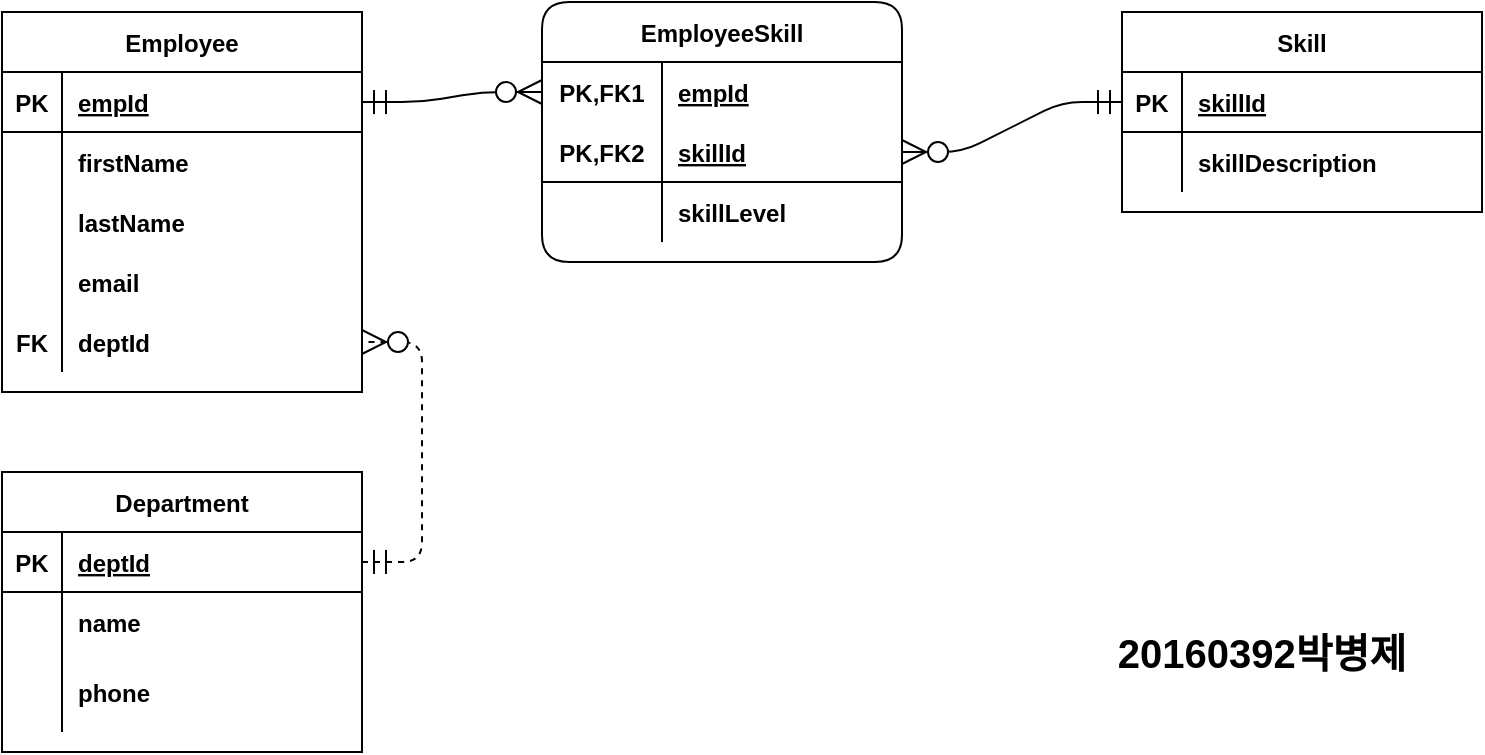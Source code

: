 <mxfile version="13.8.0" type="github">
  <diagram id="H377WSRnFNxb_r4C8gnv" name="Page-1">
    <mxGraphModel dx="1186" dy="750" grid="1" gridSize="10" guides="1" tooltips="1" connect="1" arrows="1" fold="1" page="1" pageScale="1" pageWidth="827" pageHeight="1169" math="0" shadow="0">
      <root>
        <mxCell id="0" />
        <mxCell id="1" parent="0" />
        <mxCell id="itGe4DmNpn68_hEBPGap-1" value="Employee" style="shape=table;startSize=30;container=1;collapsible=1;childLayout=tableLayout;fixedRows=1;rowLines=0;fontStyle=1;align=center;resizeLast=1;" parent="1" vertex="1">
          <mxGeometry x="70" y="100" width="180" height="190" as="geometry" />
        </mxCell>
        <mxCell id="itGe4DmNpn68_hEBPGap-2" value="" style="shape=partialRectangle;collapsible=0;dropTarget=0;pointerEvents=0;fillColor=none;top=0;left=0;bottom=1;right=0;points=[[0,0.5],[1,0.5]];portConstraint=eastwest;" parent="itGe4DmNpn68_hEBPGap-1" vertex="1">
          <mxGeometry y="30" width="180" height="30" as="geometry" />
        </mxCell>
        <mxCell id="itGe4DmNpn68_hEBPGap-3" value="PK" style="shape=partialRectangle;connectable=0;fillColor=none;top=0;left=0;bottom=0;right=0;fontStyle=1;overflow=hidden;" parent="itGe4DmNpn68_hEBPGap-2" vertex="1">
          <mxGeometry width="30" height="30" as="geometry" />
        </mxCell>
        <mxCell id="itGe4DmNpn68_hEBPGap-4" value="empId" style="shape=partialRectangle;connectable=0;fillColor=none;top=0;left=0;bottom=0;right=0;align=left;spacingLeft=6;fontStyle=5;overflow=hidden;" parent="itGe4DmNpn68_hEBPGap-2" vertex="1">
          <mxGeometry x="30" width="150" height="30" as="geometry" />
        </mxCell>
        <mxCell id="itGe4DmNpn68_hEBPGap-5" value="" style="shape=partialRectangle;collapsible=0;dropTarget=0;pointerEvents=0;fillColor=none;top=0;left=0;bottom=0;right=0;points=[[0,0.5],[1,0.5]];portConstraint=eastwest;" parent="itGe4DmNpn68_hEBPGap-1" vertex="1">
          <mxGeometry y="60" width="180" height="30" as="geometry" />
        </mxCell>
        <mxCell id="itGe4DmNpn68_hEBPGap-6" value="" style="shape=partialRectangle;connectable=0;fillColor=none;top=0;left=0;bottom=0;right=0;editable=1;overflow=hidden;" parent="itGe4DmNpn68_hEBPGap-5" vertex="1">
          <mxGeometry width="30" height="30" as="geometry" />
        </mxCell>
        <mxCell id="itGe4DmNpn68_hEBPGap-7" value="firstName" style="shape=partialRectangle;connectable=0;fillColor=none;top=0;left=0;bottom=0;right=0;align=left;spacingLeft=6;overflow=hidden;fontStyle=1" parent="itGe4DmNpn68_hEBPGap-5" vertex="1">
          <mxGeometry x="30" width="150" height="30" as="geometry" />
        </mxCell>
        <mxCell id="itGe4DmNpn68_hEBPGap-8" value="" style="shape=partialRectangle;collapsible=0;dropTarget=0;pointerEvents=0;fillColor=none;top=0;left=0;bottom=0;right=0;points=[[0,0.5],[1,0.5]];portConstraint=eastwest;" parent="itGe4DmNpn68_hEBPGap-1" vertex="1">
          <mxGeometry y="90" width="180" height="30" as="geometry" />
        </mxCell>
        <mxCell id="itGe4DmNpn68_hEBPGap-9" value="" style="shape=partialRectangle;connectable=0;fillColor=none;top=0;left=0;bottom=0;right=0;editable=1;overflow=hidden;" parent="itGe4DmNpn68_hEBPGap-8" vertex="1">
          <mxGeometry width="30" height="30" as="geometry" />
        </mxCell>
        <mxCell id="itGe4DmNpn68_hEBPGap-10" value="lastName" style="shape=partialRectangle;connectable=0;fillColor=none;top=0;left=0;bottom=0;right=0;align=left;spacingLeft=6;overflow=hidden;fontStyle=1" parent="itGe4DmNpn68_hEBPGap-8" vertex="1">
          <mxGeometry x="30" width="150" height="30" as="geometry" />
        </mxCell>
        <mxCell id="itGe4DmNpn68_hEBPGap-11" value="" style="shape=partialRectangle;collapsible=0;dropTarget=0;pointerEvents=0;fillColor=none;top=0;left=0;bottom=0;right=0;points=[[0,0.5],[1,0.5]];portConstraint=eastwest;" parent="itGe4DmNpn68_hEBPGap-1" vertex="1">
          <mxGeometry y="120" width="180" height="30" as="geometry" />
        </mxCell>
        <mxCell id="itGe4DmNpn68_hEBPGap-12" value="" style="shape=partialRectangle;connectable=0;fillColor=none;top=0;left=0;bottom=0;right=0;editable=1;overflow=hidden;" parent="itGe4DmNpn68_hEBPGap-11" vertex="1">
          <mxGeometry width="30" height="30" as="geometry" />
        </mxCell>
        <mxCell id="itGe4DmNpn68_hEBPGap-13" value="email" style="shape=partialRectangle;connectable=0;fillColor=none;top=0;left=0;bottom=0;right=0;align=left;spacingLeft=6;overflow=hidden;fontStyle=1" parent="itGe4DmNpn68_hEBPGap-11" vertex="1">
          <mxGeometry x="30" width="150" height="30" as="geometry" />
        </mxCell>
        <mxCell id="itGe4DmNpn68_hEBPGap-53" value="" style="shape=partialRectangle;collapsible=0;dropTarget=0;pointerEvents=0;fillColor=none;top=0;left=0;bottom=0;right=0;points=[[0,0.5],[1,0.5]];portConstraint=eastwest;" parent="itGe4DmNpn68_hEBPGap-1" vertex="1">
          <mxGeometry y="150" width="180" height="30" as="geometry" />
        </mxCell>
        <mxCell id="itGe4DmNpn68_hEBPGap-54" value="FK" style="shape=partialRectangle;connectable=0;fillColor=none;top=0;left=0;bottom=0;right=0;editable=1;overflow=hidden;fontStyle=1" parent="itGe4DmNpn68_hEBPGap-53" vertex="1">
          <mxGeometry width="30" height="30" as="geometry" />
        </mxCell>
        <mxCell id="itGe4DmNpn68_hEBPGap-55" value="deptId" style="shape=partialRectangle;connectable=0;fillColor=none;top=0;left=0;bottom=0;right=0;align=left;spacingLeft=6;overflow=hidden;fontStyle=1" parent="itGe4DmNpn68_hEBPGap-53" vertex="1">
          <mxGeometry x="30" width="150" height="30" as="geometry" />
        </mxCell>
        <mxCell id="itGe4DmNpn68_hEBPGap-14" value="Department" style="shape=table;startSize=30;container=1;collapsible=1;childLayout=tableLayout;fixedRows=1;rowLines=0;fontStyle=1;align=center;resizeLast=1;" parent="1" vertex="1">
          <mxGeometry x="70" y="330" width="180" height="140" as="geometry" />
        </mxCell>
        <mxCell id="itGe4DmNpn68_hEBPGap-15" value="" style="shape=partialRectangle;collapsible=0;dropTarget=0;pointerEvents=0;fillColor=none;top=0;left=0;bottom=1;right=0;points=[[0,0.5],[1,0.5]];portConstraint=eastwest;" parent="itGe4DmNpn68_hEBPGap-14" vertex="1">
          <mxGeometry y="30" width="180" height="30" as="geometry" />
        </mxCell>
        <mxCell id="itGe4DmNpn68_hEBPGap-16" value="PK" style="shape=partialRectangle;connectable=0;fillColor=none;top=0;left=0;bottom=0;right=0;fontStyle=1;overflow=hidden;" parent="itGe4DmNpn68_hEBPGap-15" vertex="1">
          <mxGeometry width="30" height="30" as="geometry" />
        </mxCell>
        <mxCell id="itGe4DmNpn68_hEBPGap-17" value="deptId" style="shape=partialRectangle;connectable=0;fillColor=none;top=0;left=0;bottom=0;right=0;align=left;spacingLeft=6;fontStyle=5;overflow=hidden;" parent="itGe4DmNpn68_hEBPGap-15" vertex="1">
          <mxGeometry x="30" width="150" height="30" as="geometry" />
        </mxCell>
        <mxCell id="itGe4DmNpn68_hEBPGap-18" value="" style="shape=partialRectangle;collapsible=0;dropTarget=0;pointerEvents=0;fillColor=none;top=0;left=0;bottom=0;right=0;points=[[0,0.5],[1,0.5]];portConstraint=eastwest;" parent="itGe4DmNpn68_hEBPGap-14" vertex="1">
          <mxGeometry y="60" width="180" height="30" as="geometry" />
        </mxCell>
        <mxCell id="itGe4DmNpn68_hEBPGap-19" value="" style="shape=partialRectangle;connectable=0;fillColor=none;top=0;left=0;bottom=0;right=0;editable=1;overflow=hidden;" parent="itGe4DmNpn68_hEBPGap-18" vertex="1">
          <mxGeometry width="30" height="30" as="geometry" />
        </mxCell>
        <mxCell id="itGe4DmNpn68_hEBPGap-20" value="name" style="shape=partialRectangle;connectable=0;fillColor=none;top=0;left=0;bottom=0;right=0;align=left;spacingLeft=6;overflow=hidden;fontStyle=1" parent="itGe4DmNpn68_hEBPGap-18" vertex="1">
          <mxGeometry x="30" width="150" height="30" as="geometry" />
        </mxCell>
        <mxCell id="itGe4DmNpn68_hEBPGap-21" value="" style="shape=partialRectangle;collapsible=0;dropTarget=0;pointerEvents=0;fillColor=none;top=0;left=0;bottom=0;right=0;points=[[0,0.5],[1,0.5]];portConstraint=eastwest;" parent="itGe4DmNpn68_hEBPGap-14" vertex="1">
          <mxGeometry y="90" width="180" height="40" as="geometry" />
        </mxCell>
        <mxCell id="itGe4DmNpn68_hEBPGap-22" value="" style="shape=partialRectangle;connectable=0;fillColor=none;top=0;left=0;bottom=0;right=0;editable=1;overflow=hidden;" parent="itGe4DmNpn68_hEBPGap-21" vertex="1">
          <mxGeometry width="30" height="40" as="geometry" />
        </mxCell>
        <mxCell id="itGe4DmNpn68_hEBPGap-23" value="phone" style="shape=partialRectangle;connectable=0;fillColor=none;top=0;left=0;bottom=0;right=0;align=left;spacingLeft=6;overflow=hidden;fontStyle=1" parent="itGe4DmNpn68_hEBPGap-21" vertex="1">
          <mxGeometry x="30" width="150" height="40" as="geometry" />
        </mxCell>
        <mxCell id="itGe4DmNpn68_hEBPGap-27" value="EmployeeSkill" style="shape=table;startSize=30;container=1;collapsible=1;childLayout=tableLayout;fixedRows=1;rowLines=0;fontStyle=1;align=center;resizeLast=1;rounded=1;" parent="1" vertex="1">
          <mxGeometry x="340" y="95" width="180" height="130" as="geometry" />
        </mxCell>
        <mxCell id="itGe4DmNpn68_hEBPGap-28" value="" style="shape=partialRectangle;collapsible=0;dropTarget=0;pointerEvents=0;fillColor=none;top=0;left=0;bottom=0;right=0;points=[[0,0.5],[1,0.5]];portConstraint=eastwest;" parent="itGe4DmNpn68_hEBPGap-27" vertex="1">
          <mxGeometry y="30" width="180" height="30" as="geometry" />
        </mxCell>
        <mxCell id="itGe4DmNpn68_hEBPGap-29" value="PK,FK1" style="shape=partialRectangle;connectable=0;fillColor=none;top=0;left=0;bottom=0;right=0;fontStyle=1;overflow=hidden;" parent="itGe4DmNpn68_hEBPGap-28" vertex="1">
          <mxGeometry width="60" height="30" as="geometry" />
        </mxCell>
        <mxCell id="itGe4DmNpn68_hEBPGap-30" value="empId" style="shape=partialRectangle;connectable=0;fillColor=none;top=0;left=0;bottom=0;right=0;align=left;spacingLeft=6;fontStyle=5;overflow=hidden;" parent="itGe4DmNpn68_hEBPGap-28" vertex="1">
          <mxGeometry x="60" width="120" height="30" as="geometry" />
        </mxCell>
        <mxCell id="itGe4DmNpn68_hEBPGap-31" value="" style="shape=partialRectangle;collapsible=0;dropTarget=0;pointerEvents=0;fillColor=none;top=0;left=0;bottom=1;right=0;points=[[0,0.5],[1,0.5]];portConstraint=eastwest;" parent="itGe4DmNpn68_hEBPGap-27" vertex="1">
          <mxGeometry y="60" width="180" height="30" as="geometry" />
        </mxCell>
        <mxCell id="itGe4DmNpn68_hEBPGap-32" value="PK,FK2" style="shape=partialRectangle;connectable=0;fillColor=none;top=0;left=0;bottom=0;right=0;fontStyle=1;overflow=hidden;" parent="itGe4DmNpn68_hEBPGap-31" vertex="1">
          <mxGeometry width="60" height="30" as="geometry" />
        </mxCell>
        <mxCell id="itGe4DmNpn68_hEBPGap-33" value="skillId" style="shape=partialRectangle;connectable=0;fillColor=none;top=0;left=0;bottom=0;right=0;align=left;spacingLeft=6;fontStyle=5;overflow=hidden;" parent="itGe4DmNpn68_hEBPGap-31" vertex="1">
          <mxGeometry x="60" width="120" height="30" as="geometry" />
        </mxCell>
        <mxCell id="itGe4DmNpn68_hEBPGap-34" value="" style="shape=partialRectangle;collapsible=0;dropTarget=0;pointerEvents=0;fillColor=none;top=0;left=0;bottom=0;right=0;points=[[0,0.5],[1,0.5]];portConstraint=eastwest;" parent="itGe4DmNpn68_hEBPGap-27" vertex="1">
          <mxGeometry y="90" width="180" height="30" as="geometry" />
        </mxCell>
        <mxCell id="itGe4DmNpn68_hEBPGap-35" value="" style="shape=partialRectangle;connectable=0;fillColor=none;top=0;left=0;bottom=0;right=0;editable=1;overflow=hidden;" parent="itGe4DmNpn68_hEBPGap-34" vertex="1">
          <mxGeometry width="60" height="30" as="geometry" />
        </mxCell>
        <mxCell id="itGe4DmNpn68_hEBPGap-36" value="skillLevel" style="shape=partialRectangle;connectable=0;fillColor=none;top=0;left=0;bottom=0;right=0;align=left;spacingLeft=6;overflow=hidden;fontStyle=1" parent="itGe4DmNpn68_hEBPGap-34" vertex="1">
          <mxGeometry x="60" width="120" height="30" as="geometry" />
        </mxCell>
        <mxCell id="itGe4DmNpn68_hEBPGap-40" value="Skill" style="shape=table;startSize=30;container=1;collapsible=1;childLayout=tableLayout;fixedRows=1;rowLines=0;fontStyle=1;align=center;resizeLast=1;" parent="1" vertex="1">
          <mxGeometry x="630" y="100" width="180" height="100" as="geometry" />
        </mxCell>
        <mxCell id="itGe4DmNpn68_hEBPGap-41" value="" style="shape=partialRectangle;collapsible=0;dropTarget=0;pointerEvents=0;fillColor=none;top=0;left=0;bottom=1;right=0;points=[[0,0.5],[1,0.5]];portConstraint=eastwest;" parent="itGe4DmNpn68_hEBPGap-40" vertex="1">
          <mxGeometry y="30" width="180" height="30" as="geometry" />
        </mxCell>
        <mxCell id="itGe4DmNpn68_hEBPGap-42" value="PK" style="shape=partialRectangle;connectable=0;fillColor=none;top=0;left=0;bottom=0;right=0;fontStyle=1;overflow=hidden;" parent="itGe4DmNpn68_hEBPGap-41" vertex="1">
          <mxGeometry width="30" height="30" as="geometry" />
        </mxCell>
        <mxCell id="itGe4DmNpn68_hEBPGap-43" value="skillId" style="shape=partialRectangle;connectable=0;fillColor=none;top=0;left=0;bottom=0;right=0;align=left;spacingLeft=6;fontStyle=5;overflow=hidden;" parent="itGe4DmNpn68_hEBPGap-41" vertex="1">
          <mxGeometry x="30" width="150" height="30" as="geometry" />
        </mxCell>
        <mxCell id="itGe4DmNpn68_hEBPGap-44" value="" style="shape=partialRectangle;collapsible=0;dropTarget=0;pointerEvents=0;fillColor=none;top=0;left=0;bottom=0;right=0;points=[[0,0.5],[1,0.5]];portConstraint=eastwest;" parent="itGe4DmNpn68_hEBPGap-40" vertex="1">
          <mxGeometry y="60" width="180" height="30" as="geometry" />
        </mxCell>
        <mxCell id="itGe4DmNpn68_hEBPGap-45" value="" style="shape=partialRectangle;connectable=0;fillColor=none;top=0;left=0;bottom=0;right=0;editable=1;overflow=hidden;" parent="itGe4DmNpn68_hEBPGap-44" vertex="1">
          <mxGeometry width="30" height="30" as="geometry" />
        </mxCell>
        <mxCell id="itGe4DmNpn68_hEBPGap-46" value="skillDescription" style="shape=partialRectangle;connectable=0;fillColor=none;top=0;left=0;bottom=0;right=0;align=left;spacingLeft=6;overflow=hidden;fontStyle=1" parent="itGe4DmNpn68_hEBPGap-44" vertex="1">
          <mxGeometry x="30" width="150" height="30" as="geometry" />
        </mxCell>
        <mxCell id="itGe4DmNpn68_hEBPGap-59" value="" style="edgeStyle=entityRelationEdgeStyle;fontSize=12;html=1;endArrow=ERzeroToMany;startArrow=ERmandOne;endSize=10;startSize=10;dashed=1;" parent="1" source="itGe4DmNpn68_hEBPGap-15" target="itGe4DmNpn68_hEBPGap-53" edge="1">
          <mxGeometry width="100" height="100" relative="1" as="geometry">
            <mxPoint x="310" y="390" as="sourcePoint" />
            <mxPoint x="410" y="290" as="targetPoint" />
          </mxGeometry>
        </mxCell>
        <mxCell id="itGe4DmNpn68_hEBPGap-60" value="" style="edgeStyle=entityRelationEdgeStyle;fontSize=12;html=1;endArrow=ERzeroToMany;startArrow=ERmandOne;endSize=10;startSize=10;exitX=0;exitY=0.5;exitDx=0;exitDy=0;entryX=1;entryY=0.5;entryDx=0;entryDy=0;" parent="1" source="itGe4DmNpn68_hEBPGap-41" target="itGe4DmNpn68_hEBPGap-31" edge="1">
          <mxGeometry width="100" height="100" relative="1" as="geometry">
            <mxPoint x="510" y="440" as="sourcePoint" />
            <mxPoint x="510" y="330" as="targetPoint" />
          </mxGeometry>
        </mxCell>
        <mxCell id="itGe4DmNpn68_hEBPGap-61" value="" style="edgeStyle=entityRelationEdgeStyle;fontSize=12;html=1;endArrow=ERzeroToMany;startArrow=ERmandOne;endSize=10;startSize=10;exitX=1;exitY=0.5;exitDx=0;exitDy=0;entryX=0;entryY=0.5;entryDx=0;entryDy=0;" parent="1" source="itGe4DmNpn68_hEBPGap-2" target="itGe4DmNpn68_hEBPGap-28" edge="1">
          <mxGeometry width="100" height="100" relative="1" as="geometry">
            <mxPoint x="410" y="440" as="sourcePoint" />
            <mxPoint x="410" y="330" as="targetPoint" />
          </mxGeometry>
        </mxCell>
        <mxCell id="UdyrH_LcMTLyFbK4GANh-1" value="&lt;b&gt;&lt;font style=&quot;font-size: 20px&quot;&gt;20160392박병제&lt;/font&gt;&lt;/b&gt;" style="text;html=1;strokeColor=none;fillColor=none;align=center;verticalAlign=middle;whiteSpace=wrap;rounded=0;" vertex="1" parent="1">
          <mxGeometry x="610" y="380" width="180" height="80" as="geometry" />
        </mxCell>
      </root>
    </mxGraphModel>
  </diagram>
</mxfile>

